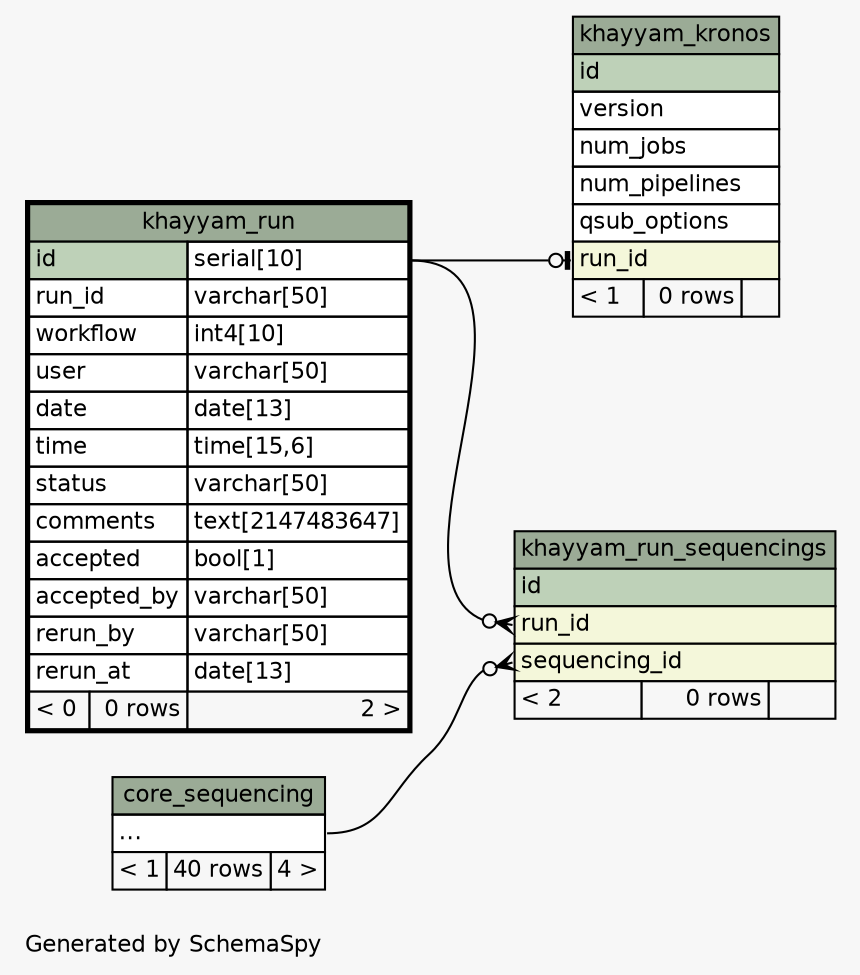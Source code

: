 // dot 2.36.0 on Mac OS X 10.9.5
// SchemaSpy rev 590
digraph "twoDegreesRelationshipsDiagram" {
  graph [
    rankdir="RL"
    bgcolor="#f7f7f7"
    label="\nGenerated by SchemaSpy"
    labeljust="l"
    nodesep="0.18"
    ranksep="0.46"
    fontname="Helvetica"
    fontsize="11"
  ];
  node [
    fontname="Helvetica"
    fontsize="11"
    shape="plaintext"
  ];
  edge [
    arrowsize="0.8"
  ];
  "khayyam_kronos":"run_id":w -> "khayyam_run":"id.type":e [arrowhead=none dir=back arrowtail=teeodot];
  "khayyam_run_sequencings":"run_id":w -> "khayyam_run":"id.type":e [arrowhead=none dir=back arrowtail=crowodot];
  "khayyam_run_sequencings":"sequencing_id":w -> "core_sequencing":"elipses":e [arrowhead=none dir=back arrowtail=crowodot];
  "core_sequencing" [
    label=<
    <TABLE BORDER="0" CELLBORDER="1" CELLSPACING="0" BGCOLOR="#ffffff">
      <TR><TD COLSPAN="3" BGCOLOR="#9bab96" ALIGN="CENTER">core_sequencing</TD></TR>
      <TR><TD PORT="elipses" COLSPAN="3" ALIGN="LEFT">...</TD></TR>
      <TR><TD ALIGN="LEFT" BGCOLOR="#f7f7f7">&lt; 1</TD><TD ALIGN="RIGHT" BGCOLOR="#f7f7f7">40 rows</TD><TD ALIGN="RIGHT" BGCOLOR="#f7f7f7">4 &gt;</TD></TR>
    </TABLE>>
    URL="core_sequencing.html"
    tooltip="core_sequencing"
  ];
  "khayyam_kronos" [
    label=<
    <TABLE BORDER="0" CELLBORDER="1" CELLSPACING="0" BGCOLOR="#ffffff">
      <TR><TD COLSPAN="3" BGCOLOR="#9bab96" ALIGN="CENTER">khayyam_kronos</TD></TR>
      <TR><TD PORT="id" COLSPAN="3" BGCOLOR="#bed1b8" ALIGN="LEFT">id</TD></TR>
      <TR><TD PORT="version" COLSPAN="3" ALIGN="LEFT">version</TD></TR>
      <TR><TD PORT="num_jobs" COLSPAN="3" ALIGN="LEFT">num_jobs</TD></TR>
      <TR><TD PORT="num_pipelines" COLSPAN="3" ALIGN="LEFT">num_pipelines</TD></TR>
      <TR><TD PORT="qsub_options" COLSPAN="3" ALIGN="LEFT">qsub_options</TD></TR>
      <TR><TD PORT="run_id" COLSPAN="3" BGCOLOR="#f4f7da" ALIGN="LEFT">run_id</TD></TR>
      <TR><TD ALIGN="LEFT" BGCOLOR="#f7f7f7">&lt; 1</TD><TD ALIGN="RIGHT" BGCOLOR="#f7f7f7">0 rows</TD><TD ALIGN="RIGHT" BGCOLOR="#f7f7f7">  </TD></TR>
    </TABLE>>
    URL="khayyam_kronos.html"
    tooltip="khayyam_kronos"
  ];
  "khayyam_run" [
    label=<
    <TABLE BORDER="2" CELLBORDER="1" CELLSPACING="0" BGCOLOR="#ffffff">
      <TR><TD COLSPAN="3" BGCOLOR="#9bab96" ALIGN="CENTER">khayyam_run</TD></TR>
      <TR><TD PORT="id" COLSPAN="2" BGCOLOR="#bed1b8" ALIGN="LEFT">id</TD><TD PORT="id.type" ALIGN="LEFT">serial[10]</TD></TR>
      <TR><TD PORT="run_id" COLSPAN="2" ALIGN="LEFT">run_id</TD><TD PORT="run_id.type" ALIGN="LEFT">varchar[50]</TD></TR>
      <TR><TD PORT="workflow" COLSPAN="2" ALIGN="LEFT">workflow</TD><TD PORT="workflow.type" ALIGN="LEFT">int4[10]</TD></TR>
      <TR><TD PORT="user" COLSPAN="2" ALIGN="LEFT">user</TD><TD PORT="user.type" ALIGN="LEFT">varchar[50]</TD></TR>
      <TR><TD PORT="date" COLSPAN="2" ALIGN="LEFT">date</TD><TD PORT="date.type" ALIGN="LEFT">date[13]</TD></TR>
      <TR><TD PORT="time" COLSPAN="2" ALIGN="LEFT">time</TD><TD PORT="time.type" ALIGN="LEFT">time[15,6]</TD></TR>
      <TR><TD PORT="status" COLSPAN="2" ALIGN="LEFT">status</TD><TD PORT="status.type" ALIGN="LEFT">varchar[50]</TD></TR>
      <TR><TD PORT="comments" COLSPAN="2" ALIGN="LEFT">comments</TD><TD PORT="comments.type" ALIGN="LEFT">text[2147483647]</TD></TR>
      <TR><TD PORT="accepted" COLSPAN="2" ALIGN="LEFT">accepted</TD><TD PORT="accepted.type" ALIGN="LEFT">bool[1]</TD></TR>
      <TR><TD PORT="accepted_by" COLSPAN="2" ALIGN="LEFT">accepted_by</TD><TD PORT="accepted_by.type" ALIGN="LEFT">varchar[50]</TD></TR>
      <TR><TD PORT="rerun_by" COLSPAN="2" ALIGN="LEFT">rerun_by</TD><TD PORT="rerun_by.type" ALIGN="LEFT">varchar[50]</TD></TR>
      <TR><TD PORT="rerun_at" COLSPAN="2" ALIGN="LEFT">rerun_at</TD><TD PORT="rerun_at.type" ALIGN="LEFT">date[13]</TD></TR>
      <TR><TD ALIGN="LEFT" BGCOLOR="#f7f7f7">&lt; 0</TD><TD ALIGN="RIGHT" BGCOLOR="#f7f7f7">0 rows</TD><TD ALIGN="RIGHT" BGCOLOR="#f7f7f7">2 &gt;</TD></TR>
    </TABLE>>
    URL="khayyam_run.html"
    tooltip="khayyam_run"
  ];
  "khayyam_run_sequencings" [
    label=<
    <TABLE BORDER="0" CELLBORDER="1" CELLSPACING="0" BGCOLOR="#ffffff">
      <TR><TD COLSPAN="3" BGCOLOR="#9bab96" ALIGN="CENTER">khayyam_run_sequencings</TD></TR>
      <TR><TD PORT="id" COLSPAN="3" BGCOLOR="#bed1b8" ALIGN="LEFT">id</TD></TR>
      <TR><TD PORT="run_id" COLSPAN="3" BGCOLOR="#f4f7da" ALIGN="LEFT">run_id</TD></TR>
      <TR><TD PORT="sequencing_id" COLSPAN="3" BGCOLOR="#f4f7da" ALIGN="LEFT">sequencing_id</TD></TR>
      <TR><TD ALIGN="LEFT" BGCOLOR="#f7f7f7">&lt; 2</TD><TD ALIGN="RIGHT" BGCOLOR="#f7f7f7">0 rows</TD><TD ALIGN="RIGHT" BGCOLOR="#f7f7f7">  </TD></TR>
    </TABLE>>
    URL="khayyam_run_sequencings.html"
    tooltip="khayyam_run_sequencings"
  ];
}
